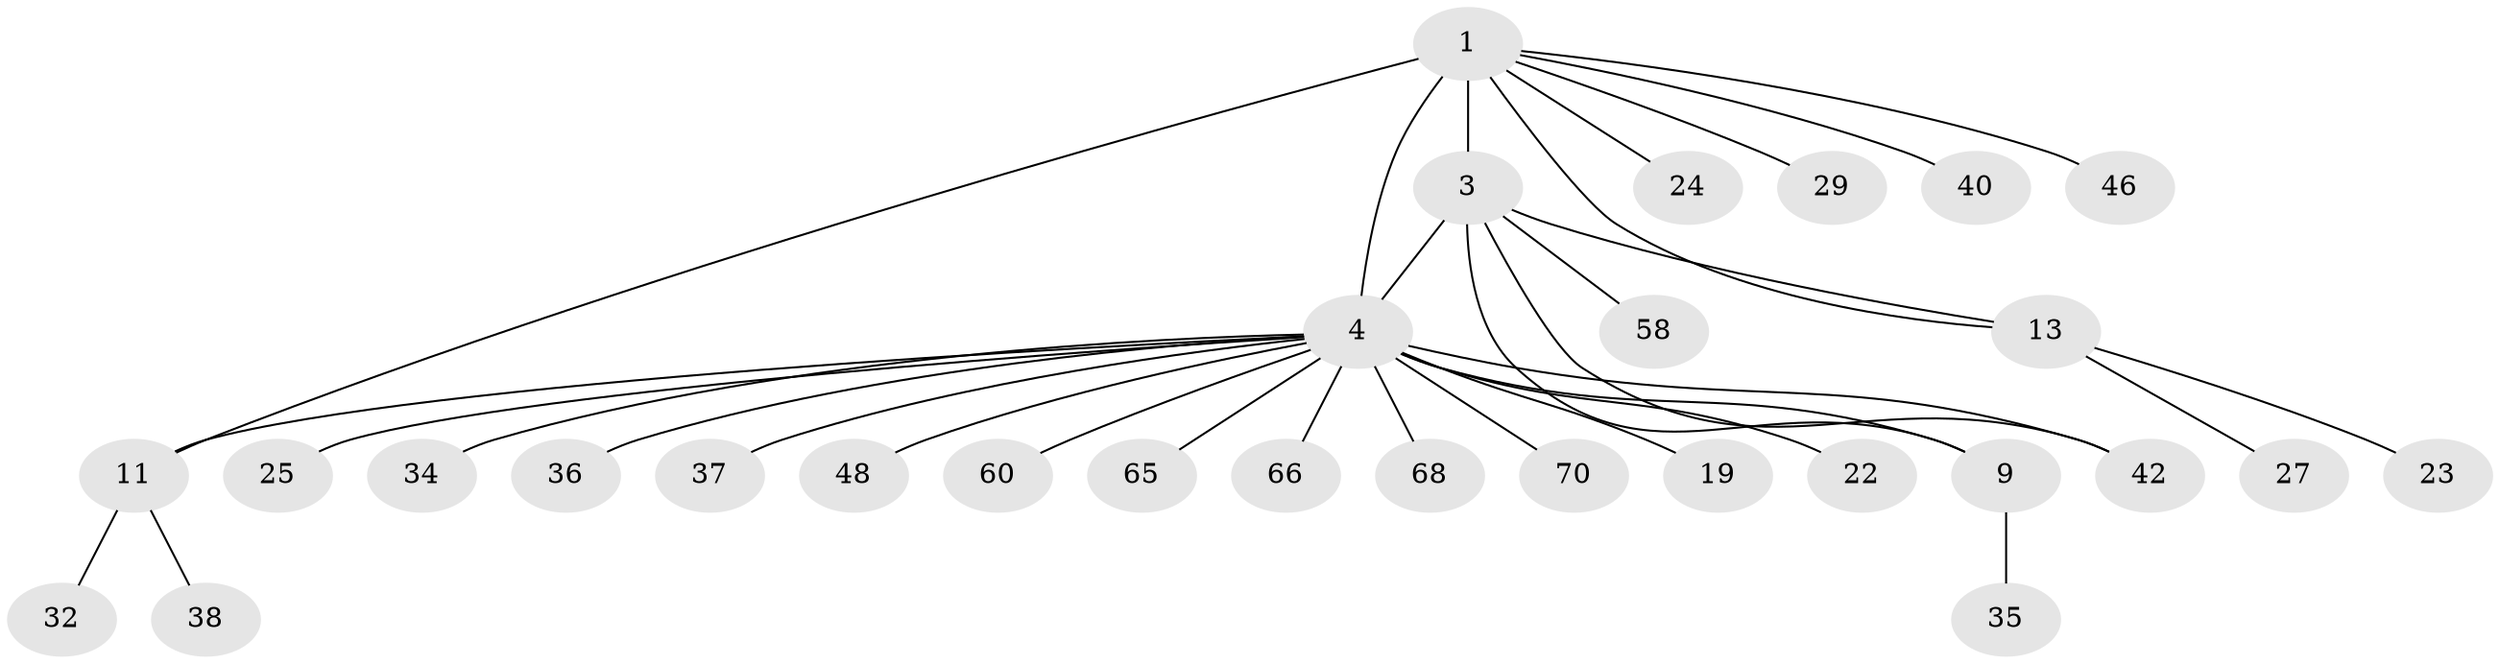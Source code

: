 // original degree distribution, {4: 0.0410958904109589, 9: 0.0136986301369863, 3: 0.0684931506849315, 8: 0.0273972602739726, 6: 0.0136986301369863, 5: 0.0273972602739726, 7: 0.0547945205479452, 10: 0.0136986301369863, 1: 0.6027397260273972, 2: 0.136986301369863}
// Generated by graph-tools (version 1.1) at 2025/19/03/04/25 18:19:55]
// undirected, 29 vertices, 33 edges
graph export_dot {
graph [start="1"]
  node [color=gray90,style=filled];
  1 [super="+5+2"];
  3 [super="+15"];
  4 [super="+17+7+16+41+20"];
  9 [super="+31+52+63+64"];
  11 [super="+12"];
  13 [super="+18+51+26"];
  19;
  22;
  23;
  24 [super="+73"];
  25;
  27 [super="+47"];
  29 [super="+53"];
  32;
  34 [super="+50"];
  35;
  36;
  37;
  38;
  40;
  42;
  46 [super="+59"];
  48;
  58;
  60;
  65;
  66;
  68;
  70;
  1 -- 3 [weight=3];
  1 -- 4 [weight=4];
  1 -- 40;
  1 -- 11;
  1 -- 13;
  1 -- 46;
  1 -- 24;
  1 -- 29;
  3 -- 58;
  3 -- 42;
  3 -- 13;
  3 -- 4;
  3 -- 9;
  4 -- 65;
  4 -- 36;
  4 -- 70;
  4 -- 9 [weight=2];
  4 -- 42;
  4 -- 11 [weight=2];
  4 -- 19;
  4 -- 25;
  4 -- 60;
  4 -- 48;
  4 -- 66;
  4 -- 34;
  4 -- 68;
  4 -- 37;
  4 -- 22;
  9 -- 35;
  11 -- 32;
  11 -- 38;
  13 -- 23;
  13 -- 27;
}
